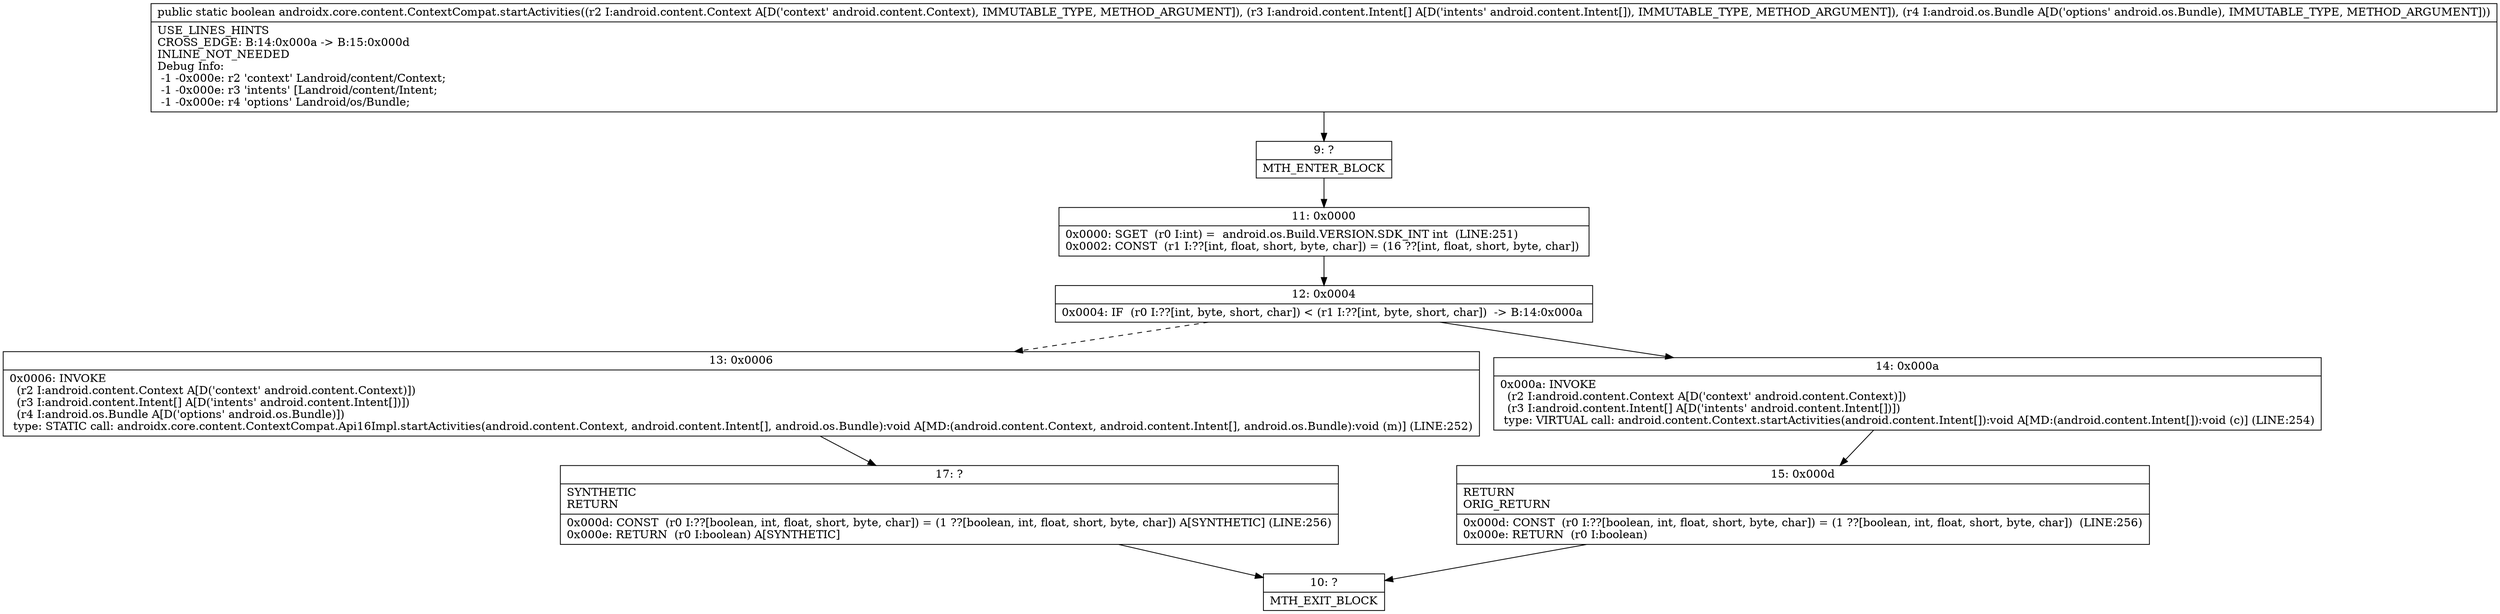 digraph "CFG forandroidx.core.content.ContextCompat.startActivities(Landroid\/content\/Context;[Landroid\/content\/Intent;Landroid\/os\/Bundle;)Z" {
Node_9 [shape=record,label="{9\:\ ?|MTH_ENTER_BLOCK\l}"];
Node_11 [shape=record,label="{11\:\ 0x0000|0x0000: SGET  (r0 I:int) =  android.os.Build.VERSION.SDK_INT int  (LINE:251)\l0x0002: CONST  (r1 I:??[int, float, short, byte, char]) = (16 ??[int, float, short, byte, char]) \l}"];
Node_12 [shape=record,label="{12\:\ 0x0004|0x0004: IF  (r0 I:??[int, byte, short, char]) \< (r1 I:??[int, byte, short, char])  \-\> B:14:0x000a \l}"];
Node_13 [shape=record,label="{13\:\ 0x0006|0x0006: INVOKE  \l  (r2 I:android.content.Context A[D('context' android.content.Context)])\l  (r3 I:android.content.Intent[] A[D('intents' android.content.Intent[])])\l  (r4 I:android.os.Bundle A[D('options' android.os.Bundle)])\l type: STATIC call: androidx.core.content.ContextCompat.Api16Impl.startActivities(android.content.Context, android.content.Intent[], android.os.Bundle):void A[MD:(android.content.Context, android.content.Intent[], android.os.Bundle):void (m)] (LINE:252)\l}"];
Node_17 [shape=record,label="{17\:\ ?|SYNTHETIC\lRETURN\l|0x000d: CONST  (r0 I:??[boolean, int, float, short, byte, char]) = (1 ??[boolean, int, float, short, byte, char]) A[SYNTHETIC] (LINE:256)\l0x000e: RETURN  (r0 I:boolean) A[SYNTHETIC]\l}"];
Node_10 [shape=record,label="{10\:\ ?|MTH_EXIT_BLOCK\l}"];
Node_14 [shape=record,label="{14\:\ 0x000a|0x000a: INVOKE  \l  (r2 I:android.content.Context A[D('context' android.content.Context)])\l  (r3 I:android.content.Intent[] A[D('intents' android.content.Intent[])])\l type: VIRTUAL call: android.content.Context.startActivities(android.content.Intent[]):void A[MD:(android.content.Intent[]):void (c)] (LINE:254)\l}"];
Node_15 [shape=record,label="{15\:\ 0x000d|RETURN\lORIG_RETURN\l|0x000d: CONST  (r0 I:??[boolean, int, float, short, byte, char]) = (1 ??[boolean, int, float, short, byte, char])  (LINE:256)\l0x000e: RETURN  (r0 I:boolean) \l}"];
MethodNode[shape=record,label="{public static boolean androidx.core.content.ContextCompat.startActivities((r2 I:android.content.Context A[D('context' android.content.Context), IMMUTABLE_TYPE, METHOD_ARGUMENT]), (r3 I:android.content.Intent[] A[D('intents' android.content.Intent[]), IMMUTABLE_TYPE, METHOD_ARGUMENT]), (r4 I:android.os.Bundle A[D('options' android.os.Bundle), IMMUTABLE_TYPE, METHOD_ARGUMENT]))  | USE_LINES_HINTS\lCROSS_EDGE: B:14:0x000a \-\> B:15:0x000d\lINLINE_NOT_NEEDED\lDebug Info:\l  \-1 \-0x000e: r2 'context' Landroid\/content\/Context;\l  \-1 \-0x000e: r3 'intents' [Landroid\/content\/Intent;\l  \-1 \-0x000e: r4 'options' Landroid\/os\/Bundle;\l}"];
MethodNode -> Node_9;Node_9 -> Node_11;
Node_11 -> Node_12;
Node_12 -> Node_13[style=dashed];
Node_12 -> Node_14;
Node_13 -> Node_17;
Node_17 -> Node_10;
Node_14 -> Node_15;
Node_15 -> Node_10;
}

